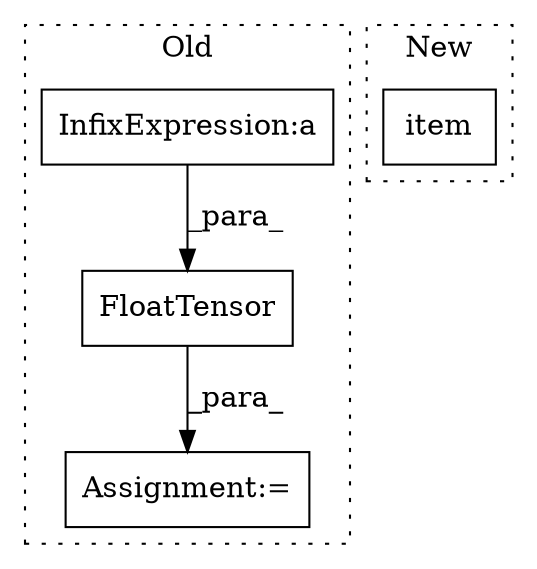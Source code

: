 digraph G {
subgraph cluster0 {
1 [label="FloatTensor" a="32" s="3543,3607" l="12,1" shape="box"];
3 [label="InfixExpression:a" a="27" s="3565" l="3" shape="box"];
4 [label="Assignment:=" a="7" s="3536" l="1" shape="box"];
label = "Old";
style="dotted";
}
subgraph cluster1 {
2 [label="item" a="32" s="8584" l="6" shape="box"];
label = "New";
style="dotted";
}
1 -> 4 [label="_para_"];
3 -> 1 [label="_para_"];
}
